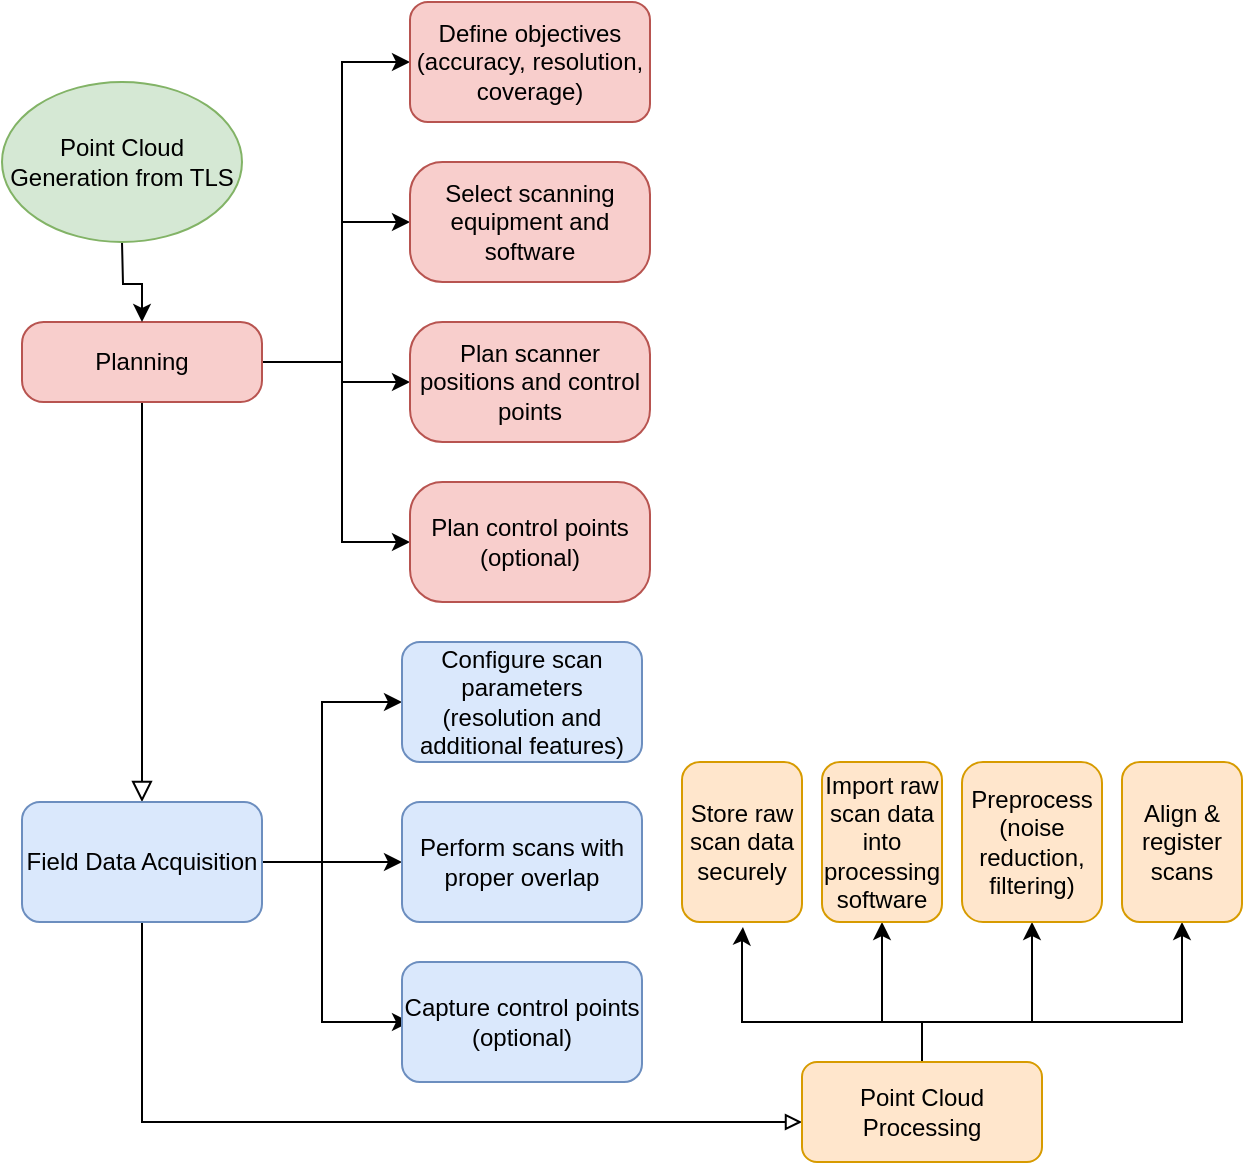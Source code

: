 <mxfile version="26.0.11">
  <diagram id="C5RBs43oDa-KdzZeNtuy" name="Page-1">
    <mxGraphModel dx="1167" dy="1749" grid="1" gridSize="10" guides="1" tooltips="1" connect="1" arrows="1" fold="1" page="1" pageScale="1" pageWidth="827" pageHeight="1169" math="0" shadow="0">
      <root>
        <mxCell id="WIyWlLk6GJQsqaUBKTNV-0" />
        <mxCell id="WIyWlLk6GJQsqaUBKTNV-1" parent="WIyWlLk6GJQsqaUBKTNV-0" />
        <mxCell id="WIyWlLk6GJQsqaUBKTNV-2" value="" style="rounded=0;html=1;jettySize=auto;orthogonalLoop=1;fontSize=11;endArrow=block;endFill=0;endSize=8;strokeWidth=1;shadow=0;labelBackgroundColor=none;edgeStyle=orthogonalEdgeStyle;entryX=0.5;entryY=0;entryDx=0;entryDy=0;" parent="WIyWlLk6GJQsqaUBKTNV-1" source="WIyWlLk6GJQsqaUBKTNV-3" target="uMm1ZipySUyF7MIDEUxG-17" edge="1">
          <mxGeometry relative="1" as="geometry">
            <mxPoint x="220" y="280" as="targetPoint" />
          </mxGeometry>
        </mxCell>
        <mxCell id="uMm1ZipySUyF7MIDEUxG-9" value="" style="edgeStyle=orthogonalEdgeStyle;rounded=0;orthogonalLoop=1;jettySize=auto;html=1;" edge="1" parent="WIyWlLk6GJQsqaUBKTNV-1" source="WIyWlLk6GJQsqaUBKTNV-3" target="uMm1ZipySUyF7MIDEUxG-6">
          <mxGeometry relative="1" as="geometry">
            <Array as="points">
              <mxPoint x="320" y="100" />
              <mxPoint x="320" y="-50" />
            </Array>
          </mxGeometry>
        </mxCell>
        <mxCell id="uMm1ZipySUyF7MIDEUxG-12" value="" style="edgeStyle=orthogonalEdgeStyle;rounded=0;orthogonalLoop=1;jettySize=auto;html=1;" edge="1" parent="WIyWlLk6GJQsqaUBKTNV-1" source="WIyWlLk6GJQsqaUBKTNV-3" target="uMm1ZipySUyF7MIDEUxG-11">
          <mxGeometry relative="1" as="geometry">
            <Array as="points">
              <mxPoint x="320" y="100" />
              <mxPoint x="320" y="30" />
            </Array>
          </mxGeometry>
        </mxCell>
        <mxCell id="uMm1ZipySUyF7MIDEUxG-14" value="" style="edgeStyle=orthogonalEdgeStyle;rounded=0;orthogonalLoop=1;jettySize=auto;html=1;" edge="1" parent="WIyWlLk6GJQsqaUBKTNV-1" source="WIyWlLk6GJQsqaUBKTNV-3" target="uMm1ZipySUyF7MIDEUxG-13">
          <mxGeometry relative="1" as="geometry">
            <Array as="points">
              <mxPoint x="320" y="100" />
              <mxPoint x="320" y="110" />
            </Array>
          </mxGeometry>
        </mxCell>
        <mxCell id="uMm1ZipySUyF7MIDEUxG-16" value="" style="edgeStyle=orthogonalEdgeStyle;rounded=0;orthogonalLoop=1;jettySize=auto;html=1;" edge="1" parent="WIyWlLk6GJQsqaUBKTNV-1" source="WIyWlLk6GJQsqaUBKTNV-3" target="uMm1ZipySUyF7MIDEUxG-15">
          <mxGeometry relative="1" as="geometry">
            <Array as="points">
              <mxPoint x="320" y="100" />
              <mxPoint x="320" y="190" />
            </Array>
          </mxGeometry>
        </mxCell>
        <mxCell id="WIyWlLk6GJQsqaUBKTNV-3" value="Planning" style="rounded=1;whiteSpace=wrap;html=1;fontSize=12;glass=0;strokeWidth=1;shadow=0;fillColor=#f8cecc;strokeColor=#b85450;arcSize=27;" parent="WIyWlLk6GJQsqaUBKTNV-1" vertex="1">
          <mxGeometry x="160" y="80" width="120" height="40" as="geometry" />
        </mxCell>
        <mxCell id="uMm1ZipySUyF7MIDEUxG-2" value="" style="edgeStyle=orthogonalEdgeStyle;rounded=0;orthogonalLoop=1;jettySize=auto;html=1;" edge="1" parent="WIyWlLk6GJQsqaUBKTNV-1" target="WIyWlLk6GJQsqaUBKTNV-3">
          <mxGeometry relative="1" as="geometry">
            <mxPoint x="210" y="40" as="sourcePoint" />
          </mxGeometry>
        </mxCell>
        <mxCell id="uMm1ZipySUyF7MIDEUxG-4" value="Point Cloud Generation from TLS" style="ellipse;whiteSpace=wrap;html=1;fillColor=#d5e8d4;strokeColor=#82b366;" vertex="1" parent="WIyWlLk6GJQsqaUBKTNV-1">
          <mxGeometry x="150" y="-40" width="120" height="80" as="geometry" />
        </mxCell>
        <mxCell id="uMm1ZipySUyF7MIDEUxG-6" value="Define objectives (accuracy, resolution, coverage)" style="whiteSpace=wrap;html=1;fillColor=#f8cecc;strokeColor=#b85450;rounded=1;glass=0;strokeWidth=1;shadow=0;" vertex="1" parent="WIyWlLk6GJQsqaUBKTNV-1">
          <mxGeometry x="354" y="-80" width="120" height="60" as="geometry" />
        </mxCell>
        <mxCell id="uMm1ZipySUyF7MIDEUxG-11" value="Select scanning equipment and software" style="whiteSpace=wrap;html=1;fillColor=#f8cecc;strokeColor=#b85450;rounded=1;glass=0;strokeWidth=1;shadow=0;arcSize=27;" vertex="1" parent="WIyWlLk6GJQsqaUBKTNV-1">
          <mxGeometry x="354" width="120" height="60" as="geometry" />
        </mxCell>
        <mxCell id="uMm1ZipySUyF7MIDEUxG-13" value="Plan scanner positions and control points" style="whiteSpace=wrap;html=1;fillColor=#f8cecc;strokeColor=#b85450;rounded=1;glass=0;strokeWidth=1;shadow=0;arcSize=27;" vertex="1" parent="WIyWlLk6GJQsqaUBKTNV-1">
          <mxGeometry x="354" y="80" width="120" height="60" as="geometry" />
        </mxCell>
        <mxCell id="uMm1ZipySUyF7MIDEUxG-15" value="Plan control points (optional)" style="whiteSpace=wrap;html=1;fillColor=#f8cecc;strokeColor=#b85450;rounded=1;glass=0;strokeWidth=1;shadow=0;arcSize=27;" vertex="1" parent="WIyWlLk6GJQsqaUBKTNV-1">
          <mxGeometry x="354" y="160" width="120" height="60" as="geometry" />
        </mxCell>
        <mxCell id="uMm1ZipySUyF7MIDEUxG-21" value="" style="edgeStyle=orthogonalEdgeStyle;rounded=0;orthogonalLoop=1;jettySize=auto;html=1;" edge="1" parent="WIyWlLk6GJQsqaUBKTNV-1" source="uMm1ZipySUyF7MIDEUxG-17" target="uMm1ZipySUyF7MIDEUxG-19">
          <mxGeometry relative="1" as="geometry">
            <Array as="points">
              <mxPoint x="310" y="350" />
              <mxPoint x="310" y="270" />
            </Array>
          </mxGeometry>
        </mxCell>
        <mxCell id="uMm1ZipySUyF7MIDEUxG-23" value="" style="edgeStyle=orthogonalEdgeStyle;rounded=0;orthogonalLoop=1;jettySize=auto;html=1;" edge="1" parent="WIyWlLk6GJQsqaUBKTNV-1" source="uMm1ZipySUyF7MIDEUxG-17" target="uMm1ZipySUyF7MIDEUxG-22">
          <mxGeometry relative="1" as="geometry">
            <Array as="points">
              <mxPoint x="290" y="350" />
              <mxPoint x="290" y="350" />
            </Array>
          </mxGeometry>
        </mxCell>
        <mxCell id="uMm1ZipySUyF7MIDEUxG-25" value="" style="edgeStyle=orthogonalEdgeStyle;rounded=0;orthogonalLoop=1;jettySize=auto;html=1;exitX=1;exitY=0.5;exitDx=0;exitDy=0;" edge="1" parent="WIyWlLk6GJQsqaUBKTNV-1" source="uMm1ZipySUyF7MIDEUxG-17">
          <mxGeometry relative="1" as="geometry">
            <mxPoint x="284" y="310" as="sourcePoint" />
            <mxPoint x="354" y="430" as="targetPoint" />
            <Array as="points">
              <mxPoint x="310" y="350" />
              <mxPoint x="310" y="430" />
            </Array>
          </mxGeometry>
        </mxCell>
        <mxCell id="uMm1ZipySUyF7MIDEUxG-30" value="" style="edgeStyle=orthogonalEdgeStyle;rounded=0;orthogonalLoop=1;jettySize=auto;html=1;entryX=0;entryY=0.5;entryDx=0;entryDy=0;endArrow=block;endFill=0;" edge="1" parent="WIyWlLk6GJQsqaUBKTNV-1">
          <mxGeometry relative="1" as="geometry">
            <mxPoint x="220" y="330" as="sourcePoint" />
            <mxPoint x="550" y="480.0" as="targetPoint" />
            <Array as="points">
              <mxPoint x="220" y="480" />
            </Array>
          </mxGeometry>
        </mxCell>
        <mxCell id="uMm1ZipySUyF7MIDEUxG-17" value="Field Data Acquisition" style="rounded=1;whiteSpace=wrap;html=1;fillColor=#dae8fc;strokeColor=#6c8ebf;" vertex="1" parent="WIyWlLk6GJQsqaUBKTNV-1">
          <mxGeometry x="160" y="320" width="120" height="60" as="geometry" />
        </mxCell>
        <mxCell id="uMm1ZipySUyF7MIDEUxG-19" value="Configure scan parameters (resolution and additional features)" style="whiteSpace=wrap;html=1;rounded=1;fillColor=#dae8fc;strokeColor=#6c8ebf;" vertex="1" parent="WIyWlLk6GJQsqaUBKTNV-1">
          <mxGeometry x="350" y="240" width="120" height="60" as="geometry" />
        </mxCell>
        <mxCell id="uMm1ZipySUyF7MIDEUxG-22" value="Perform scans with proper overlap" style="whiteSpace=wrap;html=1;rounded=1;fillColor=#dae8fc;strokeColor=#6c8ebf;" vertex="1" parent="WIyWlLk6GJQsqaUBKTNV-1">
          <mxGeometry x="350" y="320" width="120" height="60" as="geometry" />
        </mxCell>
        <mxCell id="uMm1ZipySUyF7MIDEUxG-24" value="Capture control points (optional)" style="whiteSpace=wrap;html=1;rounded=1;fillColor=#dae8fc;strokeColor=#6c8ebf;" vertex="1" parent="WIyWlLk6GJQsqaUBKTNV-1">
          <mxGeometry x="350" y="400" width="120" height="60" as="geometry" />
        </mxCell>
        <mxCell id="uMm1ZipySUyF7MIDEUxG-32" value="" style="edgeStyle=orthogonalEdgeStyle;rounded=0;orthogonalLoop=1;jettySize=auto;html=1;entryX=0.508;entryY=1.032;entryDx=0;entryDy=0;entryPerimeter=0;" edge="1" parent="WIyWlLk6GJQsqaUBKTNV-1" target="uMm1ZipySUyF7MIDEUxG-35">
          <mxGeometry relative="1" as="geometry">
            <mxPoint x="610" y="450" as="sourcePoint" />
            <mxPoint x="520" y="380" as="targetPoint" />
            <Array as="points">
              <mxPoint x="610" y="430" />
              <mxPoint x="520" y="430" />
              <mxPoint x="520" y="390" />
              <mxPoint x="521" y="390" />
            </Array>
          </mxGeometry>
        </mxCell>
        <mxCell id="uMm1ZipySUyF7MIDEUxG-34" value="" style="edgeStyle=orthogonalEdgeStyle;rounded=0;orthogonalLoop=1;jettySize=auto;html=1;entryX=0.5;entryY=1;entryDx=0;entryDy=0;" edge="1" parent="WIyWlLk6GJQsqaUBKTNV-1" target="uMm1ZipySUyF7MIDEUxG-43">
          <mxGeometry relative="1" as="geometry">
            <mxPoint x="610" y="450" as="sourcePoint" />
            <mxPoint x="670" y="380" as="targetPoint" />
            <Array as="points">
              <mxPoint x="610" y="430" />
              <mxPoint x="665" y="430" />
            </Array>
          </mxGeometry>
        </mxCell>
        <mxCell id="uMm1ZipySUyF7MIDEUxG-40" value="" style="edgeStyle=orthogonalEdgeStyle;rounded=0;orthogonalLoop=1;jettySize=auto;html=1;" edge="1" parent="WIyWlLk6GJQsqaUBKTNV-1" target="uMm1ZipySUyF7MIDEUxG-36">
          <mxGeometry relative="1" as="geometry">
            <mxPoint x="610" y="450" as="sourcePoint" />
            <Array as="points">
              <mxPoint x="610" y="430" />
              <mxPoint x="740" y="430" />
            </Array>
          </mxGeometry>
        </mxCell>
        <mxCell id="uMm1ZipySUyF7MIDEUxG-42" value="" style="edgeStyle=orthogonalEdgeStyle;rounded=0;orthogonalLoop=1;jettySize=auto;html=1;" edge="1" parent="WIyWlLk6GJQsqaUBKTNV-1" target="uMm1ZipySUyF7MIDEUxG-41">
          <mxGeometry relative="1" as="geometry">
            <mxPoint x="610" y="450" as="sourcePoint" />
            <Array as="points">
              <mxPoint x="610" y="430" />
              <mxPoint x="590" y="430" />
            </Array>
          </mxGeometry>
        </mxCell>
        <mxCell id="uMm1ZipySUyF7MIDEUxG-35" value="Store raw scan data securely" style="rounded=1;whiteSpace=wrap;html=1;fillColor=#ffe6cc;strokeColor=#d79b00;" vertex="1" parent="WIyWlLk6GJQsqaUBKTNV-1">
          <mxGeometry x="490" y="300" width="60" height="80" as="geometry" />
        </mxCell>
        <mxCell id="uMm1ZipySUyF7MIDEUxG-36" value="Align &amp;amp; register scans" style="rounded=1;whiteSpace=wrap;html=1;fillColor=#ffe6cc;strokeColor=#d79b00;" vertex="1" parent="WIyWlLk6GJQsqaUBKTNV-1">
          <mxGeometry x="710" y="300" width="60" height="80" as="geometry" />
        </mxCell>
        <mxCell id="uMm1ZipySUyF7MIDEUxG-41" value="Import raw scan data into processing software" style="rounded=1;whiteSpace=wrap;html=1;fillColor=#ffe6cc;strokeColor=#d79b00;" vertex="1" parent="WIyWlLk6GJQsqaUBKTNV-1">
          <mxGeometry x="560" y="300" width="60" height="80" as="geometry" />
        </mxCell>
        <mxCell id="uMm1ZipySUyF7MIDEUxG-43" value="&lt;div&gt;Preprocess (noise reduction, filtering)&lt;/div&gt;" style="rounded=1;whiteSpace=wrap;html=1;fillColor=#ffe6cc;strokeColor=#d79b00;" vertex="1" parent="WIyWlLk6GJQsqaUBKTNV-1">
          <mxGeometry x="630" y="300" width="70" height="80" as="geometry" />
        </mxCell>
        <mxCell id="uMm1ZipySUyF7MIDEUxG-44" value="Point Cloud Processing" style="rounded=1;whiteSpace=wrap;html=1;fillColor=#ffe6cc;strokeColor=#d79b00;" vertex="1" parent="WIyWlLk6GJQsqaUBKTNV-1">
          <mxGeometry x="550" y="450" width="120" height="50" as="geometry" />
        </mxCell>
      </root>
    </mxGraphModel>
  </diagram>
</mxfile>
